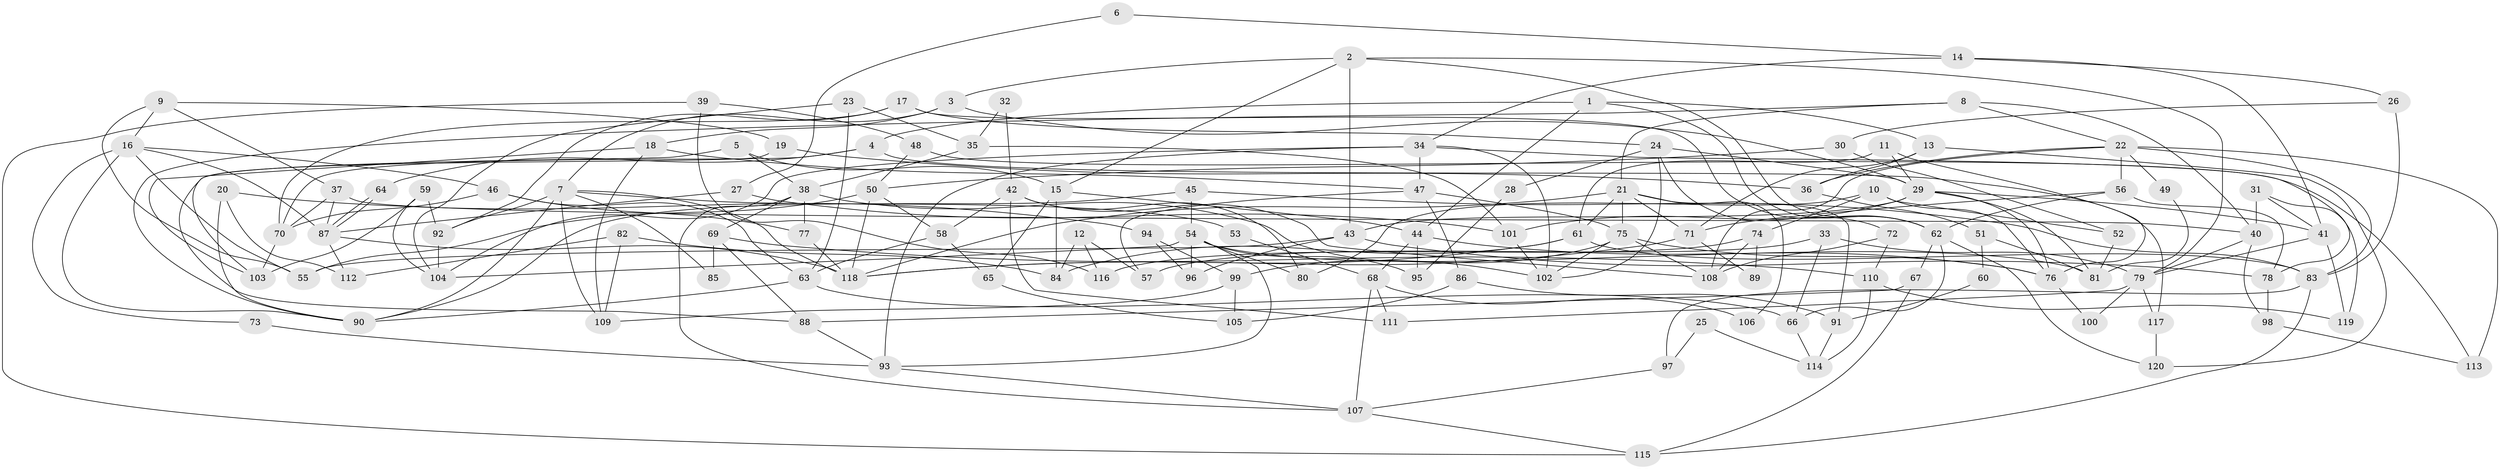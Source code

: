// coarse degree distribution, {3: 0.1388888888888889, 4: 0.3055555555555556, 5: 0.05555555555555555, 8: 0.1388888888888889, 7: 0.1388888888888889, 2: 0.027777777777777776, 11: 0.08333333333333333, 9: 0.05555555555555555, 13: 0.027777777777777776, 10: 0.027777777777777776}
// Generated by graph-tools (version 1.1) at 2025/52/03/04/25 21:52:49]
// undirected, 120 vertices, 240 edges
graph export_dot {
graph [start="1"]
  node [color=gray90,style=filled];
  1;
  2;
  3;
  4;
  5;
  6;
  7;
  8;
  9;
  10;
  11;
  12;
  13;
  14;
  15;
  16;
  17;
  18;
  19;
  20;
  21;
  22;
  23;
  24;
  25;
  26;
  27;
  28;
  29;
  30;
  31;
  32;
  33;
  34;
  35;
  36;
  37;
  38;
  39;
  40;
  41;
  42;
  43;
  44;
  45;
  46;
  47;
  48;
  49;
  50;
  51;
  52;
  53;
  54;
  55;
  56;
  57;
  58;
  59;
  60;
  61;
  62;
  63;
  64;
  65;
  66;
  67;
  68;
  69;
  70;
  71;
  72;
  73;
  74;
  75;
  76;
  77;
  78;
  79;
  80;
  81;
  82;
  83;
  84;
  85;
  86;
  87;
  88;
  89;
  90;
  91;
  92;
  93;
  94;
  95;
  96;
  97;
  98;
  99;
  100;
  101;
  102;
  103;
  104;
  105;
  106;
  107;
  108;
  109;
  110;
  111;
  112;
  113;
  114;
  115;
  116;
  117;
  118;
  119;
  120;
  1 -- 13;
  1 -- 62;
  1 -- 4;
  1 -- 44;
  2 -- 15;
  2 -- 62;
  2 -- 3;
  2 -- 43;
  2 -- 79;
  3 -- 18;
  3 -- 7;
  3 -- 29;
  4 -- 70;
  4 -- 64;
  4 -- 117;
  5 -- 15;
  5 -- 38;
  5 -- 103;
  6 -- 14;
  6 -- 27;
  7 -- 90;
  7 -- 53;
  7 -- 85;
  7 -- 92;
  7 -- 109;
  7 -- 118;
  8 -- 90;
  8 -- 22;
  8 -- 21;
  8 -- 40;
  9 -- 37;
  9 -- 55;
  9 -- 16;
  9 -- 19;
  10 -- 76;
  10 -- 52;
  10 -- 74;
  10 -- 80;
  11 -- 61;
  11 -- 76;
  11 -- 29;
  12 -- 84;
  12 -- 116;
  12 -- 57;
  13 -- 120;
  13 -- 71;
  13 -- 36;
  14 -- 34;
  14 -- 41;
  14 -- 26;
  15 -- 44;
  15 -- 84;
  15 -- 65;
  16 -- 55;
  16 -- 46;
  16 -- 73;
  16 -- 87;
  16 -- 90;
  17 -- 92;
  17 -- 70;
  17 -- 24;
  17 -- 62;
  18 -- 47;
  18 -- 103;
  18 -- 109;
  19 -- 36;
  19 -- 88;
  20 -- 90;
  20 -- 94;
  20 -- 112;
  21 -- 118;
  21 -- 61;
  21 -- 71;
  21 -- 75;
  21 -- 91;
  21 -- 106;
  22 -- 56;
  22 -- 83;
  22 -- 36;
  22 -- 49;
  22 -- 108;
  22 -- 113;
  23 -- 35;
  23 -- 63;
  23 -- 104;
  24 -- 29;
  24 -- 28;
  24 -- 72;
  24 -- 102;
  25 -- 97;
  25 -- 114;
  26 -- 83;
  26 -- 30;
  27 -- 87;
  27 -- 101;
  28 -- 95;
  29 -- 41;
  29 -- 43;
  29 -- 76;
  29 -- 81;
  29 -- 101;
  30 -- 50;
  30 -- 52;
  31 -- 41;
  31 -- 40;
  31 -- 119;
  32 -- 42;
  32 -- 35;
  33 -- 66;
  33 -- 79;
  33 -- 57;
  34 -- 47;
  34 -- 104;
  34 -- 78;
  34 -- 93;
  34 -- 102;
  35 -- 38;
  35 -- 101;
  36 -- 51;
  37 -- 70;
  37 -- 87;
  37 -- 40;
  38 -- 69;
  38 -- 102;
  38 -- 77;
  38 -- 107;
  39 -- 48;
  39 -- 115;
  39 -- 116;
  40 -- 79;
  40 -- 98;
  41 -- 79;
  41 -- 119;
  42 -- 108;
  42 -- 111;
  42 -- 58;
  42 -- 80;
  43 -- 55;
  43 -- 78;
  43 -- 96;
  44 -- 76;
  44 -- 68;
  44 -- 95;
  45 -- 83;
  45 -- 90;
  45 -- 54;
  46 -- 77;
  46 -- 63;
  46 -- 70;
  47 -- 75;
  47 -- 57;
  47 -- 86;
  48 -- 113;
  48 -- 50;
  49 -- 81;
  50 -- 118;
  50 -- 58;
  50 -- 55;
  51 -- 81;
  51 -- 60;
  52 -- 81;
  53 -- 68;
  54 -- 80;
  54 -- 81;
  54 -- 93;
  54 -- 95;
  54 -- 96;
  54 -- 104;
  56 -- 78;
  56 -- 71;
  56 -- 62;
  58 -- 65;
  58 -- 63;
  59 -- 104;
  59 -- 92;
  59 -- 103;
  60 -- 91;
  61 -- 118;
  61 -- 83;
  61 -- 84;
  62 -- 66;
  62 -- 67;
  62 -- 120;
  63 -- 66;
  63 -- 90;
  64 -- 87;
  64 -- 87;
  65 -- 105;
  66 -- 114;
  67 -- 88;
  67 -- 115;
  68 -- 107;
  68 -- 106;
  68 -- 111;
  69 -- 88;
  69 -- 110;
  69 -- 85;
  70 -- 103;
  71 -- 118;
  71 -- 89;
  72 -- 108;
  72 -- 110;
  73 -- 93;
  74 -- 108;
  74 -- 89;
  74 -- 116;
  75 -- 102;
  75 -- 76;
  75 -- 99;
  75 -- 108;
  76 -- 100;
  77 -- 118;
  78 -- 98;
  79 -- 100;
  79 -- 111;
  79 -- 117;
  82 -- 109;
  82 -- 112;
  82 -- 84;
  83 -- 115;
  83 -- 97;
  86 -- 91;
  86 -- 105;
  87 -- 112;
  87 -- 118;
  88 -- 93;
  91 -- 114;
  92 -- 104;
  93 -- 107;
  94 -- 99;
  94 -- 96;
  97 -- 107;
  98 -- 113;
  99 -- 109;
  99 -- 105;
  101 -- 102;
  107 -- 115;
  110 -- 119;
  110 -- 114;
  117 -- 120;
}
